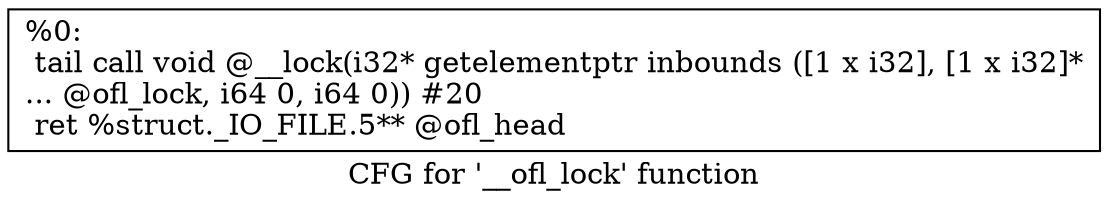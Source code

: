 digraph "CFG for '__ofl_lock' function" {
	label="CFG for '__ofl_lock' function";

	Node0x22759c0 [shape=record,label="{%0:\l  tail call void @__lock(i32* getelementptr inbounds ([1 x i32], [1 x i32]*\l... @ofl_lock, i64 0, i64 0)) #20\l  ret %struct._IO_FILE.5** @ofl_head\l}"];
}
